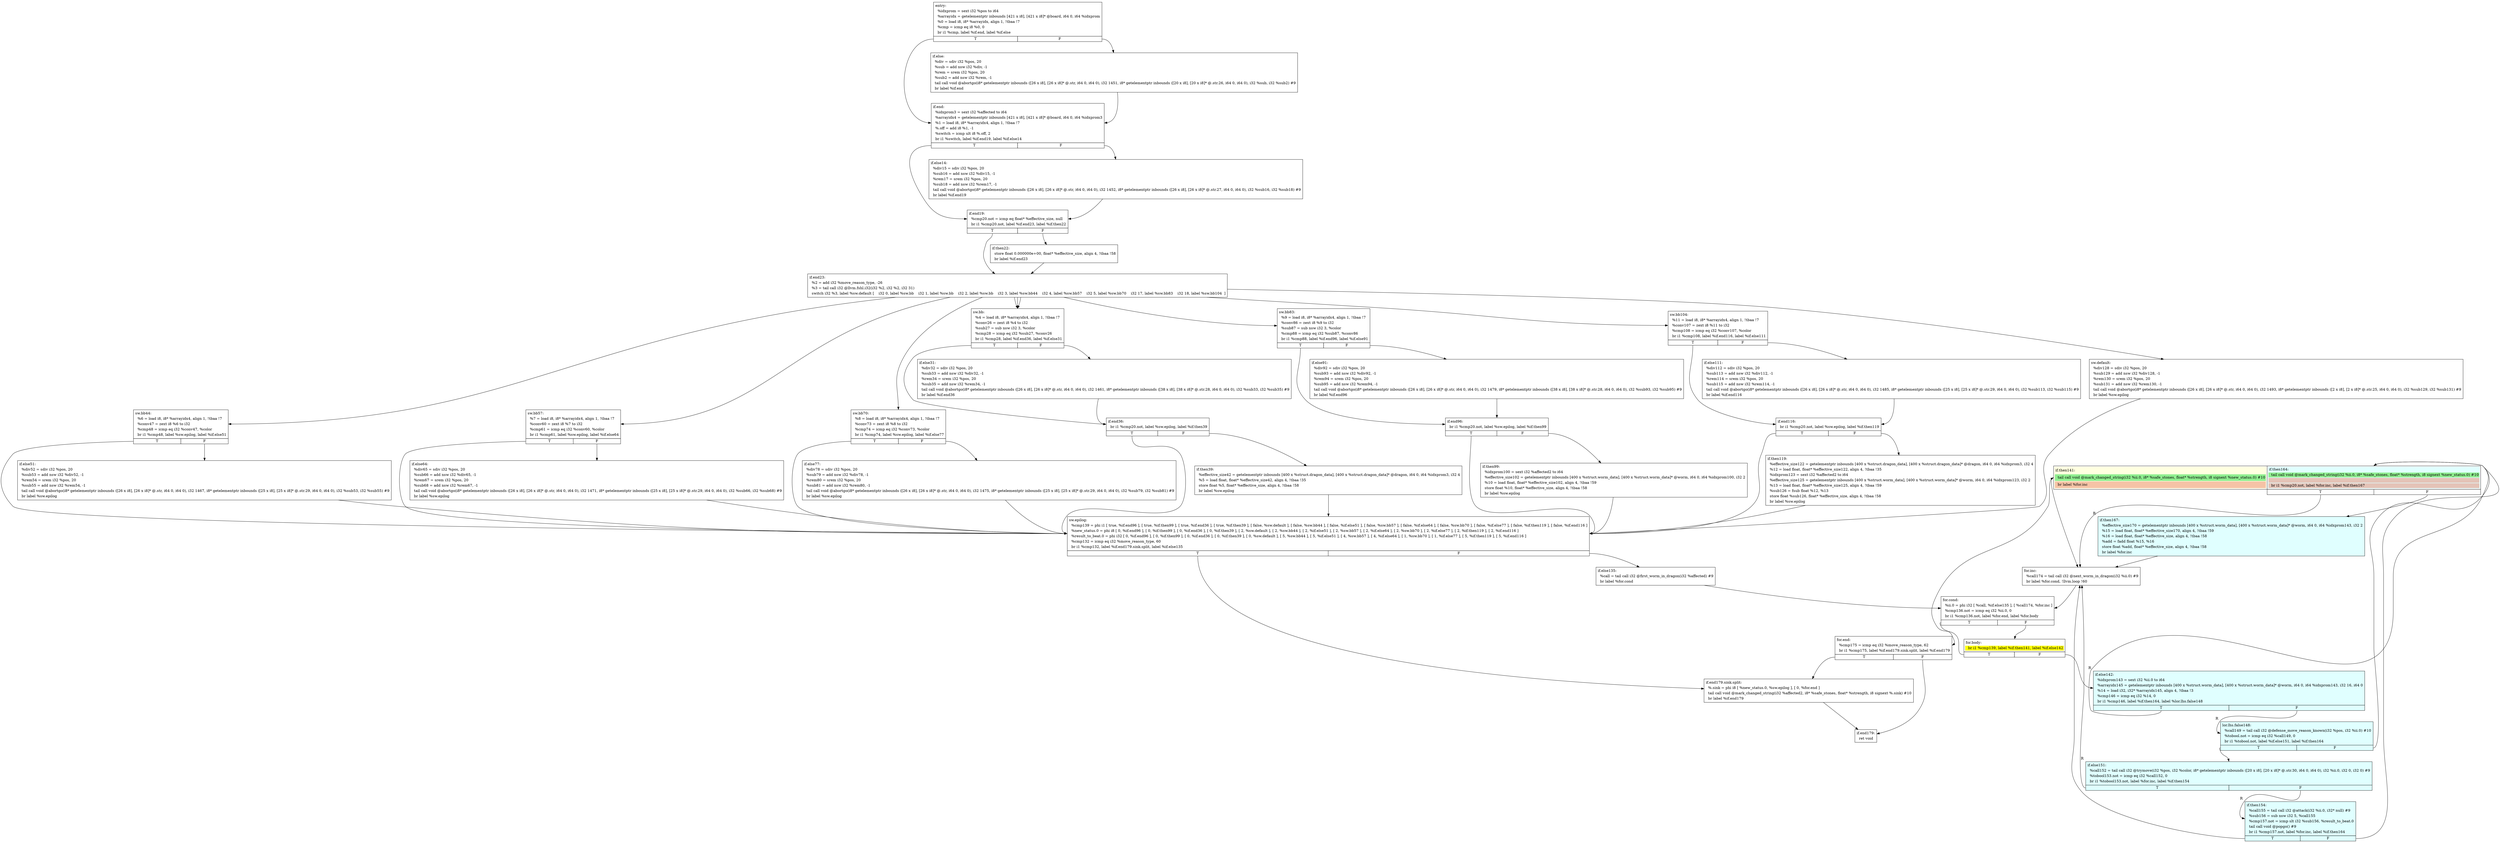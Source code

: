 digraph {
m_bb0 [shape = none, label  = <<table border="0" cellspacing="0">
<tr><td port="f1" border="1" colspan="2"><table bgcolor="LightYellow" border="0">
<tr><td align="left">if.then141:</td></tr>
<tr><td bgcolor="lightgreen" align="left">  tail call void @mark_changed_string(i32 %ii.0, i8* %safe_stones, float* %strength, i8 signext %new_status.0) #10</td></tr>
<tr><td bgcolor="#e8765c70" align="left">  br label %for.inc</td></tr>
</table>
</td>
<td port="f2" border="1" colspan="2"><table bgcolor="LightCyan" border="0">
<tr><td align="left">if.then164:</td></tr>
<tr><td bgcolor="lightgreen" align="left">  tail call void @mark_changed_string(i32 %ii.0, i8* %safe_stones, float* %strength, i8 signext %new_status.0) #10</td></tr>
<tr><td bgcolor="#e8765c70" align="left"> </td></tr>
<tr><td bgcolor="#e8765c70" align="left">  br i1 %cmp20.not, label %for.inc, label %if.then167</td></tr>
</table>
</td></tr>
<tr><td border="0" colspan="2"> </td>
<td border="1" port="f2T">T</td><td border="1" port="f2F">F</td>
</tr>
</table>> ]
f_bb0 [shape = none, label  = <<table  border="0" cellspacing="0">
<tr><td port="f" border="1" colspan="2"><table border="0">
<tr><td align="left">entry:</td></tr>
<tr><td align="left">  %idxprom = sext i32 %pos to i64</td></tr>
<tr><td align="left">  %arrayidx = getelementptr inbounds [421 x i8], [421 x i8]* @board, i64 0, i64 %idxprom</td></tr>
<tr><td align="left">  %0 = load i8, i8* %arrayidx, align 1, !tbaa !7</td></tr>
<tr><td align="left">  %cmp = icmp eq i8 %0, 0</td></tr>
<tr><td align="left">  br i1 %cmp, label %if.end, label %if.else</td></tr>
</table>
</td></tr>
<tr><td border="1" port="fT">T</td><td border="1" port="fF">F</td></tr>
</table>> ]
f_bb1 [shape = none, label  = <<table  border="0" cellspacing="0">
<tr><td port="f" border="1"><table border="0">
<tr><td align="left">if.else:</td></tr>
<tr><td align="left">  %div = sdiv i32 %pos, 20</td></tr>
<tr><td align="left">  %sub = add nsw i32 %div, -1</td></tr>
<tr><td align="left">  %rem = srem i32 %pos, 20</td></tr>
<tr><td align="left">  %sub2 = add nsw i32 %rem, -1</td></tr>
<tr><td align="left">  tail call void @abortgo(i8* getelementptr inbounds ([26 x i8], [26 x i8]* @.str, i64 0, i64 0), i32 1451, i8* getelementptr inbounds ([20 x i8], [20 x i8]* @.str.26, i64 0, i64 0), i32 %sub, i32 %sub2) #9</td></tr>
<tr><td align="left">  br label %if.end</td></tr>
</table>
</td></tr>
</table>> ]
f_bb2 [shape = none, label  = <<table  border="0" cellspacing="0">
<tr><td port="f" border="1" colspan="2"><table border="0">
<tr><td align="left">if.end:</td></tr>
<tr><td align="left">  %idxprom3 = sext i32 %affected to i64</td></tr>
<tr><td align="left">  %arrayidx4 = getelementptr inbounds [421 x i8], [421 x i8]* @board, i64 0, i64 %idxprom3</td></tr>
<tr><td align="left">  %1 = load i8, i8* %arrayidx4, align 1, !tbaa !7</td></tr>
<tr><td align="left">  %.off = add i8 %1, -1</td></tr>
<tr><td align="left">  %switch = icmp ult i8 %.off, 2</td></tr>
<tr><td align="left">  br i1 %switch, label %if.end19, label %if.else14</td></tr>
</table>
</td></tr>
<tr><td border="1" port="fT">T</td><td border="1" port="fF">F</td></tr>
</table>> ]
f_bb3 [shape = none, label  = <<table  border="0" cellspacing="0">
<tr><td port="f" border="1"><table border="0">
<tr><td align="left">if.else14:</td></tr>
<tr><td align="left">  %div15 = sdiv i32 %pos, 20</td></tr>
<tr><td align="left">  %sub16 = add nsw i32 %div15, -1</td></tr>
<tr><td align="left">  %rem17 = srem i32 %pos, 20</td></tr>
<tr><td align="left">  %sub18 = add nsw i32 %rem17, -1</td></tr>
<tr><td align="left">  tail call void @abortgo(i8* getelementptr inbounds ([26 x i8], [26 x i8]* @.str, i64 0, i64 0), i32 1452, i8* getelementptr inbounds ([26 x i8], [26 x i8]* @.str.27, i64 0, i64 0), i32 %sub16, i32 %sub18) #9</td></tr>
<tr><td align="left">  br label %if.end19</td></tr>
</table>
</td></tr>
</table>> ]
f_bb4 [shape = none, label  = <<table  border="0" cellspacing="0">
<tr><td port="f" border="1" colspan="2"><table border="0">
<tr><td align="left">if.end19:</td></tr>
<tr><td align="left">  %cmp20.not = icmp eq float* %effective_size, null</td></tr>
<tr><td align="left">  br i1 %cmp20.not, label %if.end23, label %if.then22</td></tr>
</table>
</td></tr>
<tr><td border="1" port="fT">T</td><td border="1" port="fF">F</td></tr>
</table>> ]
f_bb5 [shape = none, label  = <<table  border="0" cellspacing="0">
<tr><td port="f" border="1"><table border="0">
<tr><td align="left">if.then22:</td></tr>
<tr><td align="left">  store float 0.000000e+00, float* %effective_size, align 4, !tbaa !58</td></tr>
<tr><td align="left">  br label %if.end23</td></tr>
</table>
</td></tr>
</table>> ]
f_bb6 [shape = none, label  = <<table  border="0" cellspacing="0">
<tr><td port="f" border="1"><table border="0">
<tr><td align="left">if.end23:</td></tr>
<tr><td align="left">  %2 = add i32 %move_reason_type, -26</td></tr>
<tr><td align="left">  %3 = tail call i32 @llvm.fshl.i32(i32 %2, i32 %2, i32 31)</td></tr>
<tr><td align="left">  switch i32 %3, label %sw.default [
    i32 0, label %sw.bb
    i32 1, label %sw.bb
    i32 2, label %sw.bb
    i32 3, label %sw.bb44
    i32 4, label %sw.bb57
    i32 5, label %sw.bb70
    i32 17, label %sw.bb83
    i32 18, label %sw.bb104
  ]</td></tr>
</table>
</td></tr>
</table>> ]
f_bb7 [shape = none, label  = <<table  border="0" cellspacing="0">
<tr><td port="f" border="1" colspan="2"><table border="0">
<tr><td align="left">sw.bb:</td></tr>
<tr><td align="left">  %4 = load i8, i8* %arrayidx4, align 1, !tbaa !7</td></tr>
<tr><td align="left">  %conv26 = zext i8 %4 to i32</td></tr>
<tr><td align="left">  %sub27 = sub nsw i32 3, %color</td></tr>
<tr><td align="left">  %cmp28 = icmp eq i32 %sub27, %conv26</td></tr>
<tr><td align="left">  br i1 %cmp28, label %if.end36, label %if.else31</td></tr>
</table>
</td></tr>
<tr><td border="1" port="fT">T</td><td border="1" port="fF">F</td></tr>
</table>> ]
f_bb8 [shape = none, label  = <<table  border="0" cellspacing="0">
<tr><td port="f" border="1"><table border="0">
<tr><td align="left">if.else31:</td></tr>
<tr><td align="left">  %div32 = sdiv i32 %pos, 20</td></tr>
<tr><td align="left">  %sub33 = add nsw i32 %div32, -1</td></tr>
<tr><td align="left">  %rem34 = srem i32 %pos, 20</td></tr>
<tr><td align="left">  %sub35 = add nsw i32 %rem34, -1</td></tr>
<tr><td align="left">  tail call void @abortgo(i8* getelementptr inbounds ([26 x i8], [26 x i8]* @.str, i64 0, i64 0), i32 1461, i8* getelementptr inbounds ([38 x i8], [38 x i8]* @.str.28, i64 0, i64 0), i32 %sub33, i32 %sub35) #9</td></tr>
<tr><td align="left">  br label %if.end36</td></tr>
</table>
</td></tr>
</table>> ]
f_bb9 [shape = none, label  = <<table  border="0" cellspacing="0">
<tr><td port="f" border="1" colspan="2"><table border="0">
<tr><td align="left">if.end36:</td></tr>
<tr><td align="left">  br i1 %cmp20.not, label %sw.epilog, label %if.then39</td></tr>
</table>
</td></tr>
<tr><td border="1" port="fT">T</td><td border="1" port="fF">F</td></tr>
</table>> ]
f_bb10 [shape = none, label  = <<table  border="0" cellspacing="0">
<tr><td port="f" border="1"><table border="0">
<tr><td align="left">if.then39:</td></tr>
<tr><td align="left">  %effective_size42 = getelementptr inbounds [400 x %struct.dragon_data], [400 x %struct.dragon_data]* @dragon, i64 0, i64 %idxprom3, i32 4</td></tr>
<tr><td align="left">  %5 = load float, float* %effective_size42, align 4, !tbaa !35</td></tr>
<tr><td align="left">  store float %5, float* %effective_size, align 4, !tbaa !58</td></tr>
<tr><td align="left">  br label %sw.epilog</td></tr>
</table>
</td></tr>
</table>> ]
f_bb11 [shape = none, label  = <<table  border="0" cellspacing="0">
<tr><td port="f" border="1" colspan="2"><table border="0">
<tr><td align="left">sw.bb44:</td></tr>
<tr><td align="left">  %6 = load i8, i8* %arrayidx4, align 1, !tbaa !7</td></tr>
<tr><td align="left">  %conv47 = zext i8 %6 to i32</td></tr>
<tr><td align="left">  %cmp48 = icmp eq i32 %conv47, %color</td></tr>
<tr><td align="left">  br i1 %cmp48, label %sw.epilog, label %if.else51</td></tr>
</table>
</td></tr>
<tr><td border="1" port="fT">T</td><td border="1" port="fF">F</td></tr>
</table>> ]
f_bb12 [shape = none, label  = <<table  border="0" cellspacing="0">
<tr><td port="f" border="1"><table border="0">
<tr><td align="left">if.else51:</td></tr>
<tr><td align="left">  %div52 = sdiv i32 %pos, 20</td></tr>
<tr><td align="left">  %sub53 = add nsw i32 %div52, -1</td></tr>
<tr><td align="left">  %rem54 = srem i32 %pos, 20</td></tr>
<tr><td align="left">  %sub55 = add nsw i32 %rem54, -1</td></tr>
<tr><td align="left">  tail call void @abortgo(i8* getelementptr inbounds ([26 x i8], [26 x i8]* @.str, i64 0, i64 0), i32 1467, i8* getelementptr inbounds ([25 x i8], [25 x i8]* @.str.29, i64 0, i64 0), i32 %sub53, i32 %sub55) #9</td></tr>
<tr><td align="left">  br label %sw.epilog</td></tr>
</table>
</td></tr>
</table>> ]
f_bb13 [shape = none, label  = <<table  border="0" cellspacing="0">
<tr><td port="f" border="1" colspan="2"><table border="0">
<tr><td align="left">sw.bb57:</td></tr>
<tr><td align="left">  %7 = load i8, i8* %arrayidx4, align 1, !tbaa !7</td></tr>
<tr><td align="left">  %conv60 = zext i8 %7 to i32</td></tr>
<tr><td align="left">  %cmp61 = icmp eq i32 %conv60, %color</td></tr>
<tr><td align="left">  br i1 %cmp61, label %sw.epilog, label %if.else64</td></tr>
</table>
</td></tr>
<tr><td border="1" port="fT">T</td><td border="1" port="fF">F</td></tr>
</table>> ]
f_bb14 [shape = none, label  = <<table  border="0" cellspacing="0">
<tr><td port="f" border="1"><table border="0">
<tr><td align="left">if.else64:</td></tr>
<tr><td align="left">  %div65 = sdiv i32 %pos, 20</td></tr>
<tr><td align="left">  %sub66 = add nsw i32 %div65, -1</td></tr>
<tr><td align="left">  %rem67 = srem i32 %pos, 20</td></tr>
<tr><td align="left">  %sub68 = add nsw i32 %rem67, -1</td></tr>
<tr><td align="left">  tail call void @abortgo(i8* getelementptr inbounds ([26 x i8], [26 x i8]* @.str, i64 0, i64 0), i32 1471, i8* getelementptr inbounds ([25 x i8], [25 x i8]* @.str.29, i64 0, i64 0), i32 %sub66, i32 %sub68) #9</td></tr>
<tr><td align="left">  br label %sw.epilog</td></tr>
</table>
</td></tr>
</table>> ]
f_bb15 [shape = none, label  = <<table  border="0" cellspacing="0">
<tr><td port="f" border="1" colspan="2"><table border="0">
<tr><td align="left">sw.bb70:</td></tr>
<tr><td align="left">  %8 = load i8, i8* %arrayidx4, align 1, !tbaa !7</td></tr>
<tr><td align="left">  %conv73 = zext i8 %8 to i32</td></tr>
<tr><td align="left">  %cmp74 = icmp eq i32 %conv73, %color</td></tr>
<tr><td align="left">  br i1 %cmp74, label %sw.epilog, label %if.else77</td></tr>
</table>
</td></tr>
<tr><td border="1" port="fT">T</td><td border="1" port="fF">F</td></tr>
</table>> ]
f_bb16 [shape = none, label  = <<table  border="0" cellspacing="0">
<tr><td port="f" border="1"><table border="0">
<tr><td align="left">if.else77:</td></tr>
<tr><td align="left">  %div78 = sdiv i32 %pos, 20</td></tr>
<tr><td align="left">  %sub79 = add nsw i32 %div78, -1</td></tr>
<tr><td align="left">  %rem80 = srem i32 %pos, 20</td></tr>
<tr><td align="left">  %sub81 = add nsw i32 %rem80, -1</td></tr>
<tr><td align="left">  tail call void @abortgo(i8* getelementptr inbounds ([26 x i8], [26 x i8]* @.str, i64 0, i64 0), i32 1475, i8* getelementptr inbounds ([25 x i8], [25 x i8]* @.str.29, i64 0, i64 0), i32 %sub79, i32 %sub81) #9</td></tr>
<tr><td align="left">  br label %sw.epilog</td></tr>
</table>
</td></tr>
</table>> ]
f_bb17 [shape = none, label  = <<table  border="0" cellspacing="0">
<tr><td port="f" border="1" colspan="2"><table border="0">
<tr><td align="left">sw.bb83:</td></tr>
<tr><td align="left">  %9 = load i8, i8* %arrayidx4, align 1, !tbaa !7</td></tr>
<tr><td align="left">  %conv86 = zext i8 %9 to i32</td></tr>
<tr><td align="left">  %sub87 = sub nsw i32 3, %color</td></tr>
<tr><td align="left">  %cmp88 = icmp eq i32 %sub87, %conv86</td></tr>
<tr><td align="left">  br i1 %cmp88, label %if.end96, label %if.else91</td></tr>
</table>
</td></tr>
<tr><td border="1" port="fT">T</td><td border="1" port="fF">F</td></tr>
</table>> ]
f_bb18 [shape = none, label  = <<table  border="0" cellspacing="0">
<tr><td port="f" border="1"><table border="0">
<tr><td align="left">if.else91:</td></tr>
<tr><td align="left">  %div92 = sdiv i32 %pos, 20</td></tr>
<tr><td align="left">  %sub93 = add nsw i32 %div92, -1</td></tr>
<tr><td align="left">  %rem94 = srem i32 %pos, 20</td></tr>
<tr><td align="left">  %sub95 = add nsw i32 %rem94, -1</td></tr>
<tr><td align="left">  tail call void @abortgo(i8* getelementptr inbounds ([26 x i8], [26 x i8]* @.str, i64 0, i64 0), i32 1479, i8* getelementptr inbounds ([38 x i8], [38 x i8]* @.str.28, i64 0, i64 0), i32 %sub93, i32 %sub95) #9</td></tr>
<tr><td align="left">  br label %if.end96</td></tr>
</table>
</td></tr>
</table>> ]
f_bb19 [shape = none, label  = <<table  border="0" cellspacing="0">
<tr><td port="f" border="1" colspan="2"><table border="0">
<tr><td align="left">if.end96:</td></tr>
<tr><td align="left">  br i1 %cmp20.not, label %sw.epilog, label %if.then99</td></tr>
</table>
</td></tr>
<tr><td border="1" port="fT">T</td><td border="1" port="fF">F</td></tr>
</table>> ]
f_bb20 [shape = none, label  = <<table  border="0" cellspacing="0">
<tr><td port="f" border="1"><table border="0">
<tr><td align="left">if.then99:</td></tr>
<tr><td align="left">  %idxprom100 = sext i32 %affected2 to i64</td></tr>
<tr><td align="left">  %effective_size102 = getelementptr inbounds [400 x %struct.worm_data], [400 x %struct.worm_data]* @worm, i64 0, i64 %idxprom100, i32 2</td></tr>
<tr><td align="left">  %10 = load float, float* %effective_size102, align 4, !tbaa !59</td></tr>
<tr><td align="left">  store float %10, float* %effective_size, align 4, !tbaa !58</td></tr>
<tr><td align="left">  br label %sw.epilog</td></tr>
</table>
</td></tr>
</table>> ]
f_bb21 [shape = none, label  = <<table  border="0" cellspacing="0">
<tr><td port="f" border="1" colspan="2"><table border="0">
<tr><td align="left">sw.bb104:</td></tr>
<tr><td align="left">  %11 = load i8, i8* %arrayidx4, align 1, !tbaa !7</td></tr>
<tr><td align="left">  %conv107 = zext i8 %11 to i32</td></tr>
<tr><td align="left">  %cmp108 = icmp eq i32 %conv107, %color</td></tr>
<tr><td align="left">  br i1 %cmp108, label %if.end116, label %if.else111</td></tr>
</table>
</td></tr>
<tr><td border="1" port="fT">T</td><td border="1" port="fF">F</td></tr>
</table>> ]
f_bb22 [shape = none, label  = <<table  border="0" cellspacing="0">
<tr><td port="f" border="1"><table border="0">
<tr><td align="left">if.else111:</td></tr>
<tr><td align="left">  %div112 = sdiv i32 %pos, 20</td></tr>
<tr><td align="left">  %sub113 = add nsw i32 %div112, -1</td></tr>
<tr><td align="left">  %rem114 = srem i32 %pos, 20</td></tr>
<tr><td align="left">  %sub115 = add nsw i32 %rem114, -1</td></tr>
<tr><td align="left">  tail call void @abortgo(i8* getelementptr inbounds ([26 x i8], [26 x i8]* @.str, i64 0, i64 0), i32 1485, i8* getelementptr inbounds ([25 x i8], [25 x i8]* @.str.29, i64 0, i64 0), i32 %sub113, i32 %sub115) #9</td></tr>
<tr><td align="left">  br label %if.end116</td></tr>
</table>
</td></tr>
</table>> ]
f_bb23 [shape = none, label  = <<table  border="0" cellspacing="0">
<tr><td port="f" border="1" colspan="2"><table border="0">
<tr><td align="left">if.end116:</td></tr>
<tr><td align="left">  br i1 %cmp20.not, label %sw.epilog, label %if.then119</td></tr>
</table>
</td></tr>
<tr><td border="1" port="fT">T</td><td border="1" port="fF">F</td></tr>
</table>> ]
f_bb24 [shape = none, label  = <<table  border="0" cellspacing="0">
<tr><td port="f" border="1"><table border="0">
<tr><td align="left">if.then119:</td></tr>
<tr><td align="left">  %effective_size122 = getelementptr inbounds [400 x %struct.dragon_data], [400 x %struct.dragon_data]* @dragon, i64 0, i64 %idxprom3, i32 4</td></tr>
<tr><td align="left">  %12 = load float, float* %effective_size122, align 4, !tbaa !35</td></tr>
<tr><td align="left">  %idxprom123 = sext i32 %affected2 to i64</td></tr>
<tr><td align="left">  %effective_size125 = getelementptr inbounds [400 x %struct.worm_data], [400 x %struct.worm_data]* @worm, i64 0, i64 %idxprom123, i32 2</td></tr>
<tr><td align="left">  %13 = load float, float* %effective_size125, align 4, !tbaa !59</td></tr>
<tr><td align="left">  %sub126 = fsub float %12, %13</td></tr>
<tr><td align="left">  store float %sub126, float* %effective_size, align 4, !tbaa !58</td></tr>
<tr><td align="left">  br label %sw.epilog</td></tr>
</table>
</td></tr>
</table>> ]
f_bb25 [shape = none, label  = <<table  border="0" cellspacing="0">
<tr><td port="f" border="1"><table border="0">
<tr><td align="left">sw.default:</td></tr>
<tr><td align="left">  %div128 = sdiv i32 %pos, 20</td></tr>
<tr><td align="left">  %sub129 = add nsw i32 %div128, -1</td></tr>
<tr><td align="left">  %rem130 = srem i32 %pos, 20</td></tr>
<tr><td align="left">  %sub131 = add nsw i32 %rem130, -1</td></tr>
<tr><td align="left">  tail call void @abortgo(i8* getelementptr inbounds ([26 x i8], [26 x i8]* @.str, i64 0, i64 0), i32 1493, i8* getelementptr inbounds ([2 x i8], [2 x i8]* @.str.25, i64 0, i64 0), i32 %sub129, i32 %sub131) #9</td></tr>
<tr><td align="left">  br label %sw.epilog</td></tr>
</table>
</td></tr>
</table>> ]
f_bb26 [shape = none, label  = <<table  border="0" cellspacing="0">
<tr><td port="f" border="1" colspan="2"><table border="0">
<tr><td align="left">sw.epilog:</td></tr>
<tr><td align="left">  %cmp139 = phi i1 [ true, %if.end96 ], [ true, %if.then99 ], [ true, %if.end36 ], [ true, %if.then39 ], [ false, %sw.default ], [ false, %sw.bb44 ], [ false, %if.else51 ], [ false, %sw.bb57 ], [ false, %if.else64 ], [ false, %sw.bb70 ], [ false, %if.else77 ], [ false, %if.then119 ], [ false, %if.end116 ]</td></tr>
<tr><td align="left">  %new_status.0 = phi i8 [ 0, %if.end96 ], [ 0, %if.then99 ], [ 0, %if.end36 ], [ 0, %if.then39 ], [ 2, %sw.default ], [ 2, %sw.bb44 ], [ 2, %if.else51 ], [ 2, %sw.bb57 ], [ 2, %if.else64 ], [ 2, %sw.bb70 ], [ 2, %if.else77 ], [ 2, %if.then119 ], [ 2, %if.end116 ]</td></tr>
<tr><td align="left">  %result_to_beat.0 = phi i32 [ 0, %if.end96 ], [ 0, %if.then99 ], [ 0, %if.end36 ], [ 0, %if.then39 ], [ 0, %sw.default ], [ 5, %sw.bb44 ], [ 5, %if.else51 ], [ 4, %sw.bb57 ], [ 4, %if.else64 ], [ 1, %sw.bb70 ], [ 1, %if.else77 ], [ 5, %if.then119 ], [ 5, %if.end116 ]</td></tr>
<tr><td align="left">  %cmp132 = icmp eq i32 %move_reason_type, 60</td></tr>
<tr><td align="left">  br i1 %cmp132, label %if.end179.sink.split, label %if.else135</td></tr>
</table>
</td></tr>
<tr><td border="1" port="fT">T</td><td border="1" port="fF">F</td></tr>
</table>> ]
f_bb27 [shape = none, label  = <<table  border="0" cellspacing="0">
<tr><td port="f" border="1"><table border="0">
<tr><td align="left">if.else135:</td></tr>
<tr><td align="left">  %call = tail call i32 @first_worm_in_dragon(i32 %affected) #9</td></tr>
<tr><td align="left">  br label %for.cond</td></tr>
</table>
</td></tr>
</table>> ]
f_bb28 [shape = none, label  = <<table  border="0" cellspacing="0">
<tr><td port="f" border="1" colspan="2"><table border="0">
<tr><td align="left">for.cond:</td></tr>
<tr><td align="left">  %ii.0 = phi i32 [ %call, %if.else135 ], [ %call174, %for.inc ]</td></tr>
<tr><td align="left">  %cmp136.not = icmp eq i32 %ii.0, 0</td></tr>
<tr><td align="left">  br i1 %cmp136.not, label %for.end, label %for.body</td></tr>
</table>
</td></tr>
<tr><td border="1" port="fT">T</td><td border="1" port="fF">F</td></tr>
</table>> ]
f_bb29 [shape = none, label  = <<table  border="0" cellspacing="0">
<tr><td port="f" border="1" colspan="2"><table border="0">
<tr><td align="left">for.body:</td></tr>
<tr><td bgcolor="yellow" align="left">  br i1 %cmp139, label %if.then141, label %if.else142</td></tr>
</table>
</td></tr>
<tr><td border="1" port="fT">T</td><td border="1" port="fF">F</td></tr>
</table>> ]
f_bb30 [shape = none,  xlabel="R", label  = <<table  bgcolor="LightCyan"  border="0" cellspacing="0">
<tr><td port="f" border="1" colspan="2"><table border="0">
<tr><td align="left">if.else142:</td></tr>
<tr><td align="left">  %idxprom143 = sext i32 %ii.0 to i64</td></tr>
<tr><td align="left">  %arrayidx145 = getelementptr inbounds [400 x %struct.worm_data], [400 x %struct.worm_data]* @worm, i64 0, i64 %idxprom143, i32 16, i64 0</td></tr>
<tr><td align="left">  %14 = load i32, i32* %arrayidx145, align 4, !tbaa !3</td></tr>
<tr><td align="left">  %cmp146 = icmp eq i32 %14, 0</td></tr>
<tr><td align="left">  br i1 %cmp146, label %if.then164, label %lor.lhs.false148</td></tr>
</table>
</td></tr>
<tr><td border="1" port="fT">T</td><td border="1" port="fF">F</td></tr>
</table>> ]
f_bb31 [shape = none,  xlabel="R", label  = <<table  bgcolor="LightCyan"  border="0" cellspacing="0">
<tr><td port="f" border="1" colspan="2"><table border="0">
<tr><td align="left">lor.lhs.false148:</td></tr>
<tr><td align="left">  %call149 = tail call i32 @defense_move_reason_known(i32 %pos, i32 %ii.0) #10</td></tr>
<tr><td align="left">  %tobool.not = icmp eq i32 %call149, 0</td></tr>
<tr><td align="left">  br i1 %tobool.not, label %if.else151, label %if.then164</td></tr>
</table>
</td></tr>
<tr><td border="1" port="fT">T</td><td border="1" port="fF">F</td></tr>
</table>> ]
f_bb32 [shape = none,  xlabel="R", label  = <<table  bgcolor="LightCyan"  border="0" cellspacing="0">
<tr><td port="f" border="1" colspan="2"><table border="0">
<tr><td align="left">if.else151:</td></tr>
<tr><td align="left">  %call152 = tail call i32 @trymove(i32 %pos, i32 %color, i8* getelementptr inbounds ([20 x i8], [20 x i8]* @.str.30, i64 0, i64 0), i32 %ii.0, i32 0, i32 0) #9</td></tr>
<tr><td align="left">  %tobool153.not = icmp eq i32 %call152, 0</td></tr>
<tr><td align="left">  br i1 %tobool153.not, label %for.inc, label %if.then154</td></tr>
</table>
</td></tr>
<tr><td border="1" port="fT">T</td><td border="1" port="fF">F</td></tr>
</table>> ]
f_bb33 [shape = none,  xlabel="R", label  = <<table  bgcolor="LightCyan"  border="0" cellspacing="0">
<tr><td port="f" border="1" colspan="2"><table border="0">
<tr><td align="left">if.then154:</td></tr>
<tr><td align="left">  %call155 = tail call i32 @attack(i32 %ii.0, i32* null) #9</td></tr>
<tr><td align="left">  %sub156 = sub nsw i32 5, %call155</td></tr>
<tr><td align="left">  %cmp157.not = icmp slt i32 %sub156, %result_to_beat.0</td></tr>
<tr><td align="left">  tail call void @popgo() #9</td></tr>
<tr><td align="left">  br i1 %cmp157.not, label %for.inc, label %if.then164</td></tr>
</table>
</td></tr>
<tr><td border="1" port="fT">T</td><td border="1" port="fF">F</td></tr>
</table>> ]
f_bb34 [shape = none,  xlabel="R", label  = <<table  bgcolor="LightCyan"  border="0" cellspacing="0">
<tr><td port="f" border="1"><table border="0">
<tr><td align="left">if.then167:</td></tr>
<tr><td align="left">  %effective_size170 = getelementptr inbounds [400 x %struct.worm_data], [400 x %struct.worm_data]* @worm, i64 0, i64 %idxprom143, i32 2</td></tr>
<tr><td align="left">  %15 = load float, float* %effective_size170, align 4, !tbaa !59</td></tr>
<tr><td align="left">  %16 = load float, float* %effective_size, align 4, !tbaa !58</td></tr>
<tr><td align="left">  %add = fadd float %15, %16</td></tr>
<tr><td align="left">  store float %add, float* %effective_size, align 4, !tbaa !58</td></tr>
<tr><td align="left">  br label %for.inc</td></tr>
</table>
</td></tr>
</table>> ]
f_bb35 [shape = none, label  = <<table  border="0" cellspacing="0">
<tr><td port="f" border="1"><table border="0">
<tr><td align="left">for.inc:</td></tr>
<tr><td align="left">  %call174 = tail call i32 @next_worm_in_dragon(i32 %ii.0) #9</td></tr>
<tr><td align="left">  br label %for.cond, !llvm.loop !60</td></tr>
</table>
</td></tr>
</table>> ]
f_bb36 [shape = none, label  = <<table  border="0" cellspacing="0">
<tr><td port="f" border="1" colspan="2"><table border="0">
<tr><td align="left">for.end:</td></tr>
<tr><td align="left">  %cmp175 = icmp eq i32 %move_reason_type, 62</td></tr>
<tr><td align="left">  br i1 %cmp175, label %if.end179.sink.split, label %if.end179</td></tr>
</table>
</td></tr>
<tr><td border="1" port="fT">T</td><td border="1" port="fF">F</td></tr>
</table>> ]
f_bb37 [shape = none, label  = <<table  border="0" cellspacing="0">
<tr><td port="f" border="1"><table border="0">
<tr><td align="left">if.end179.sink.split:</td></tr>
<tr><td align="left">  %.sink = phi i8 [ %new_status.0, %sw.epilog ], [ 0, %for.end ]</td></tr>
<tr><td align="left">  tail call void @mark_changed_string(i32 %affected2, i8* %safe_stones, float* %strength, i8 signext %.sink) #10</td></tr>
<tr><td align="left">  br label %if.end179</td></tr>
</table>
</td></tr>
</table>> ]
f_bb38 [shape = none, label  = <<table  border="0" cellspacing="0">
<tr><td port="f" border="1"><table border="0">
<tr><td align="left">if.end179:</td></tr>
<tr><td align="left">  ret void</td></tr>
</table>
</td></tr>
</table>> ]
f_bb0:fT -> f_bb2:f
f_bb0:fF -> f_bb1:f
f_bb1:f -> f_bb2:f
f_bb2:fT -> f_bb4:f
f_bb2:fF -> f_bb3:f
f_bb3:f -> f_bb4:f
f_bb4:fT -> f_bb6:f
f_bb4:fF -> f_bb5:f
f_bb5:f -> f_bb6:f
f_bb6:f -> f_bb25:f
f_bb6:f -> f_bb7:f
f_bb6:f -> f_bb7:f
f_bb6:f -> f_bb7:f
f_bb6:f -> f_bb11:f
f_bb6:f -> f_bb13:f
f_bb6:f -> f_bb15:f
f_bb6:f -> f_bb17:f
f_bb6:f -> f_bb21:f
f_bb7:fT -> f_bb9:f
f_bb7:fF -> f_bb8:f
f_bb8:f -> f_bb9:f
f_bb9:fT -> f_bb26:f
f_bb9:fF -> f_bb10:f
f_bb10:f -> f_bb26:f
f_bb11:fT -> f_bb26:f
f_bb11:fF -> f_bb12:f
f_bb12:f -> f_bb26:f
f_bb13:fT -> f_bb26:f
f_bb13:fF -> f_bb14:f
f_bb14:f -> f_bb26:f
f_bb15:fT -> f_bb26:f
f_bb15:fF -> f_bb16:f
f_bb16:f -> f_bb26:f
f_bb17:fT -> f_bb19:f
f_bb17:fF -> f_bb18:f
f_bb18:f -> f_bb19:f
f_bb19:fT -> f_bb26:f
f_bb19:fF -> f_bb20:f
f_bb20:f -> f_bb26:f
f_bb21:fT -> f_bb23:f
f_bb21:fF -> f_bb22:f
f_bb22:f -> f_bb23:f
f_bb23:fT -> f_bb26:f
f_bb23:fF -> f_bb24:f
f_bb24:f -> f_bb26:f
f_bb25:f -> f_bb26:f
f_bb26:fT -> f_bb37:f
f_bb26:fF -> f_bb27:f
f_bb27:f -> f_bb28:f
f_bb28:fT -> f_bb36:f
f_bb28:fF -> f_bb29:f
f_bb29:fT -> m_bb0:f1
f_bb29:fF -> f_bb30:f
m_bb0:f1 -> f_bb35:f
f_bb30:fT -> m_bb0:f2
f_bb30:fF -> f_bb31:f
f_bb31:fT -> f_bb32:f
f_bb31:fF -> m_bb0:f2
f_bb32:fT -> f_bb35:f
f_bb32:fF -> f_bb33:f
f_bb33:fT -> f_bb35:f
f_bb33:fF -> m_bb0:f2
m_bb0:f2T -> f_bb35:f
m_bb0:f2F -> f_bb34:f
f_bb34:f -> f_bb35:f
f_bb35:f -> f_bb28:f
f_bb36:fT -> f_bb37:f
f_bb36:fF -> f_bb38:f
f_bb37:f -> f_bb38:f
}

